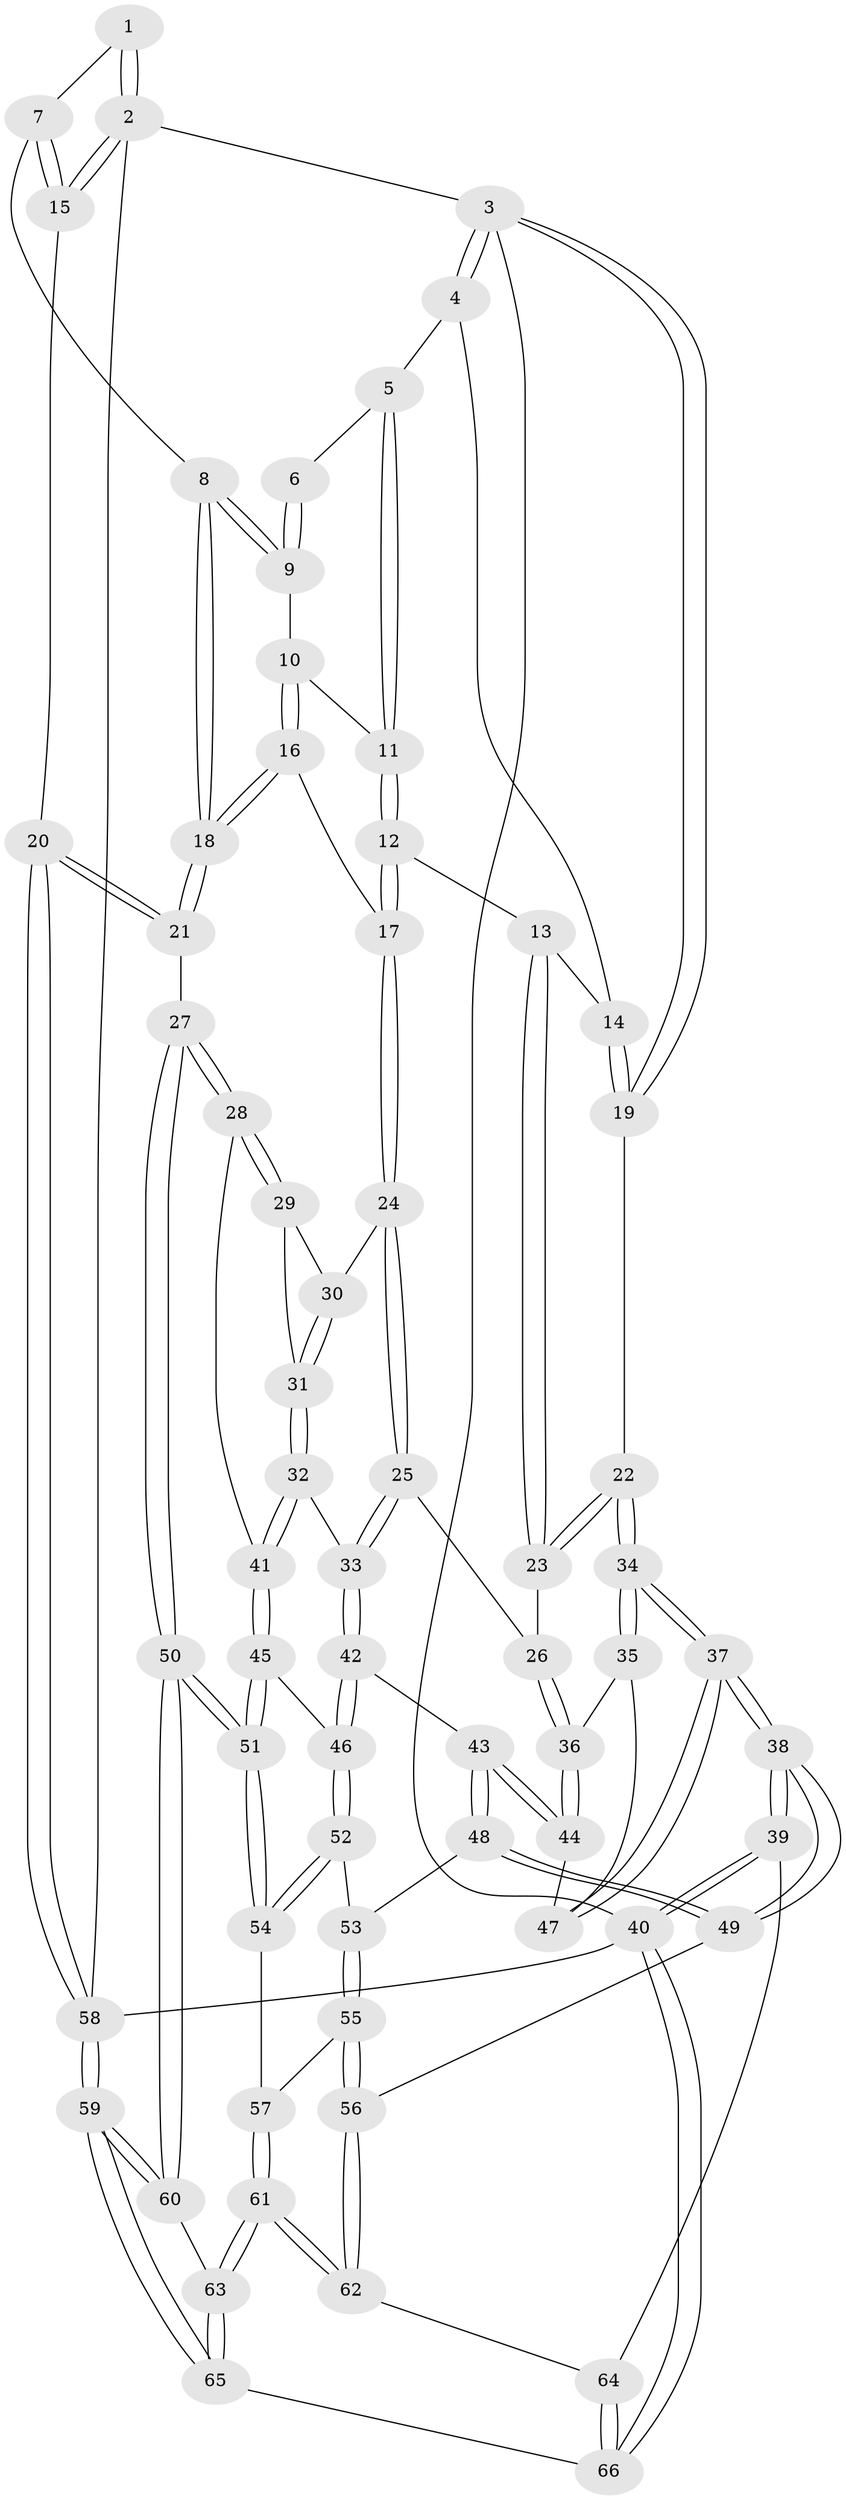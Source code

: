 // Generated by graph-tools (version 1.1) at 2025/00/03/09/25 05:00:37]
// undirected, 66 vertices, 162 edges
graph export_dot {
graph [start="1"]
  node [color=gray90,style=filled];
  1 [pos="+0.9292058101882188+0"];
  2 [pos="+1+0"];
  3 [pos="+0+0"];
  4 [pos="+0.43749612954901806+0"];
  5 [pos="+0.47811678054019463+0"];
  6 [pos="+0.7408717474174012+0"];
  7 [pos="+0.8951336853240642+0.05953289669137433"];
  8 [pos="+0.7940982499202369+0.14635097855646925"];
  9 [pos="+0.7345232868388147+0"];
  10 [pos="+0.6391572299540565+0.11554007493232274"];
  11 [pos="+0.5359406925159202+0.023399483156254106"];
  12 [pos="+0.4878265212913119+0.22849051759559041"];
  13 [pos="+0.32202140005942775+0.1918276004833425"];
  14 [pos="+0.3448050466951194+0.09977129025775096"];
  15 [pos="+1+0.3062585559830408"];
  16 [pos="+0.655378257204819+0.2341921143106899"];
  17 [pos="+0.5149535584974931+0.24963695021732205"];
  18 [pos="+0.7777471434656067+0.28406810804573174"];
  19 [pos="+0+0"];
  20 [pos="+0.9793642630792665+0.49352257787989356"];
  21 [pos="+0.9480530226647189+0.4949690398613027"];
  22 [pos="+0+0"];
  23 [pos="+0.24821580147973576+0.2316937590047148"];
  24 [pos="+0.5132962774405824+0.2627980836239306"];
  25 [pos="+0.4120773866968485+0.4186709538489835"];
  26 [pos="+0.24625258284598311+0.3007378076717476"];
  27 [pos="+0.928896365786202+0.5073114254293746"];
  28 [pos="+0.6926498216159762+0.48090726776633674"];
  29 [pos="+0.5754407370099416+0.38812631342739506"];
  30 [pos="+0.5296486243680182+0.32273413624601777"];
  31 [pos="+0.5070887849620911+0.4432111411591896"];
  32 [pos="+0.4982322504112242+0.46577274435108845"];
  33 [pos="+0.4206120217121625+0.44688818128379837"];
  34 [pos="+0+0.3990088436905486"];
  35 [pos="+0+0.40550374466204103"];
  36 [pos="+0.2129041846034563+0.3751570037014357"];
  37 [pos="+0+0.6625702197539041"];
  38 [pos="+0+0.8939672213895605"];
  39 [pos="+0+0.9123061961151858"];
  40 [pos="+0+1"];
  41 [pos="+0.5370334944132014+0.5007262897882027"];
  42 [pos="+0.39710459762014383+0.4796826203420526"];
  43 [pos="+0.23925905415196314+0.5452422410324826"];
  44 [pos="+0.21812692532864839+0.4986193814574792"];
  45 [pos="+0.5035355358743666+0.5818460490186101"];
  46 [pos="+0.44562378495184285+0.6184538845197054"];
  47 [pos="+0.13575101363635542+0.49769720510222026"];
  48 [pos="+0.23812487571282429+0.5841835848139437"];
  49 [pos="+0.0837685184140315+0.7202934884796688"];
  50 [pos="+0.7642155617952121+0.7054588079409361"];
  51 [pos="+0.7061249908868612+0.7042175939546534"];
  52 [pos="+0.41979964757690746+0.6601426397568642"];
  53 [pos="+0.38244086532268673+0.6849259253639888"];
  54 [pos="+0.6116746440594837+0.724208826996739"];
  55 [pos="+0.3822765356834784+0.6892787079166625"];
  56 [pos="+0.34050224973819754+0.7868631070363561"];
  57 [pos="+0.5064190693715159+0.8046586344764627"];
  58 [pos="+1+1"];
  59 [pos="+1+1"];
  60 [pos="+0.7576856506517+0.7614913737156067"];
  61 [pos="+0.48243784059736194+0.9580139689416948"];
  62 [pos="+0.3390524020694796+0.8260936344898805"];
  63 [pos="+0.5121852236137023+1"];
  64 [pos="+0.23297167650823325+0.8968790188745411"];
  65 [pos="+0.5041360886758189+1"];
  66 [pos="+0.45461220170556327+1"];
  1 -- 2;
  1 -- 2;
  1 -- 7;
  2 -- 3;
  2 -- 15;
  2 -- 15;
  2 -- 58;
  3 -- 4;
  3 -- 4;
  3 -- 19;
  3 -- 19;
  3 -- 40;
  4 -- 5;
  4 -- 14;
  5 -- 6;
  5 -- 11;
  5 -- 11;
  6 -- 9;
  6 -- 9;
  7 -- 8;
  7 -- 15;
  7 -- 15;
  8 -- 9;
  8 -- 9;
  8 -- 18;
  8 -- 18;
  9 -- 10;
  10 -- 11;
  10 -- 16;
  10 -- 16;
  11 -- 12;
  11 -- 12;
  12 -- 13;
  12 -- 17;
  12 -- 17;
  13 -- 14;
  13 -- 23;
  13 -- 23;
  14 -- 19;
  14 -- 19;
  15 -- 20;
  16 -- 17;
  16 -- 18;
  16 -- 18;
  17 -- 24;
  17 -- 24;
  18 -- 21;
  18 -- 21;
  19 -- 22;
  20 -- 21;
  20 -- 21;
  20 -- 58;
  20 -- 58;
  21 -- 27;
  22 -- 23;
  22 -- 23;
  22 -- 34;
  22 -- 34;
  23 -- 26;
  24 -- 25;
  24 -- 25;
  24 -- 30;
  25 -- 26;
  25 -- 33;
  25 -- 33;
  26 -- 36;
  26 -- 36;
  27 -- 28;
  27 -- 28;
  27 -- 50;
  27 -- 50;
  28 -- 29;
  28 -- 29;
  28 -- 41;
  29 -- 30;
  29 -- 31;
  30 -- 31;
  30 -- 31;
  31 -- 32;
  31 -- 32;
  32 -- 33;
  32 -- 41;
  32 -- 41;
  33 -- 42;
  33 -- 42;
  34 -- 35;
  34 -- 35;
  34 -- 37;
  34 -- 37;
  35 -- 36;
  35 -- 47;
  36 -- 44;
  36 -- 44;
  37 -- 38;
  37 -- 38;
  37 -- 47;
  37 -- 47;
  38 -- 39;
  38 -- 39;
  38 -- 49;
  38 -- 49;
  39 -- 40;
  39 -- 40;
  39 -- 64;
  40 -- 66;
  40 -- 66;
  40 -- 58;
  41 -- 45;
  41 -- 45;
  42 -- 43;
  42 -- 46;
  42 -- 46;
  43 -- 44;
  43 -- 44;
  43 -- 48;
  43 -- 48;
  44 -- 47;
  45 -- 46;
  45 -- 51;
  45 -- 51;
  46 -- 52;
  46 -- 52;
  48 -- 49;
  48 -- 49;
  48 -- 53;
  49 -- 56;
  50 -- 51;
  50 -- 51;
  50 -- 60;
  50 -- 60;
  51 -- 54;
  51 -- 54;
  52 -- 53;
  52 -- 54;
  52 -- 54;
  53 -- 55;
  53 -- 55;
  54 -- 57;
  55 -- 56;
  55 -- 56;
  55 -- 57;
  56 -- 62;
  56 -- 62;
  57 -- 61;
  57 -- 61;
  58 -- 59;
  58 -- 59;
  59 -- 60;
  59 -- 60;
  59 -- 65;
  59 -- 65;
  60 -- 63;
  61 -- 62;
  61 -- 62;
  61 -- 63;
  61 -- 63;
  62 -- 64;
  63 -- 65;
  63 -- 65;
  64 -- 66;
  64 -- 66;
  65 -- 66;
}
